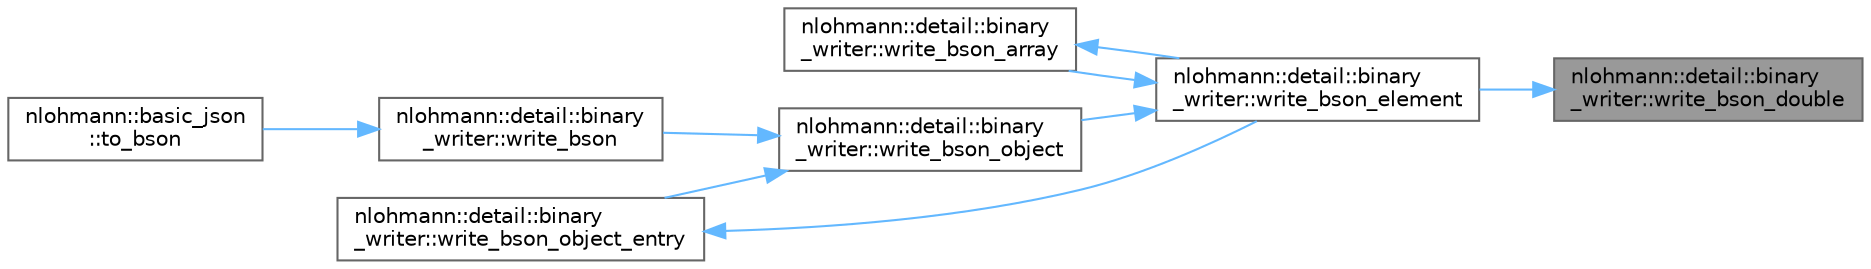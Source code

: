 digraph "nlohmann::detail::binary_writer::write_bson_double"
{
 // LATEX_PDF_SIZE
  bgcolor="transparent";
  edge [fontname=Helvetica,fontsize=10,labelfontname=Helvetica,labelfontsize=10];
  node [fontname=Helvetica,fontsize=10,shape=box,height=0.2,width=0.4];
  rankdir="RL";
  Node1 [label="nlohmann::detail::binary\l_writer::write_bson_double",height=0.2,width=0.4,color="gray40", fillcolor="grey60", style="filled", fontcolor="black",tooltip="Writes a BSON element with key name and double value value."];
  Node1 -> Node2 [dir="back",color="steelblue1",style="solid"];
  Node2 [label="nlohmann::detail::binary\l_writer::write_bson_element",height=0.2,width=0.4,color="grey40", fillcolor="white", style="filled",URL="$a02039.html#a7ff58bf1a80018148bed860667ffca07",tooltip="Serializes the JSON value j to BSON and associates it with the key name."];
  Node2 -> Node3 [dir="back",color="steelblue1",style="solid"];
  Node3 [label="nlohmann::detail::binary\l_writer::write_bson_array",height=0.2,width=0.4,color="grey40", fillcolor="white", style="filled",URL="$a02039.html#a025212bd170253638b9f05b3b6aa5bf9",tooltip="Writes a BSON element with key name and array value."];
  Node3 -> Node2 [dir="back",color="steelblue1",style="solid"];
  Node2 -> Node4 [dir="back",color="steelblue1",style="solid"];
  Node4 [label="nlohmann::detail::binary\l_writer::write_bson_object",height=0.2,width=0.4,color="grey40", fillcolor="white", style="filled",URL="$a02039.html#a29b3e0f83a8e5f2307804023109ba2c9",tooltip=" "];
  Node4 -> Node5 [dir="back",color="steelblue1",style="solid"];
  Node5 [label="nlohmann::detail::binary\l_writer::write_bson",height=0.2,width=0.4,color="grey40", fillcolor="white", style="filled",URL="$a02039.html#a9ffc566db5219b473762462234b47db9",tooltip=" "];
  Node5 -> Node6 [dir="back",color="steelblue1",style="solid"];
  Node6 [label="nlohmann::basic_json\l::to_bson",height=0.2,width=0.4,color="grey40", fillcolor="white", style="filled",URL="$a01659.html#a668e4c2ad9808218a25879700f4aef2b",tooltip="Serializes the given JSON object j to BSON and forwards the corresponding BSON-representation to the ..."];
  Node4 -> Node7 [dir="back",color="steelblue1",style="solid"];
  Node7 [label="nlohmann::detail::binary\l_writer::write_bson_object_entry",height=0.2,width=0.4,color="grey40", fillcolor="white", style="filled",URL="$a02039.html#a6231302930265eccb3f56c378f7b0661",tooltip="Writes a BSON element with key name and object value."];
  Node7 -> Node2 [dir="back",color="steelblue1",style="solid"];
}
